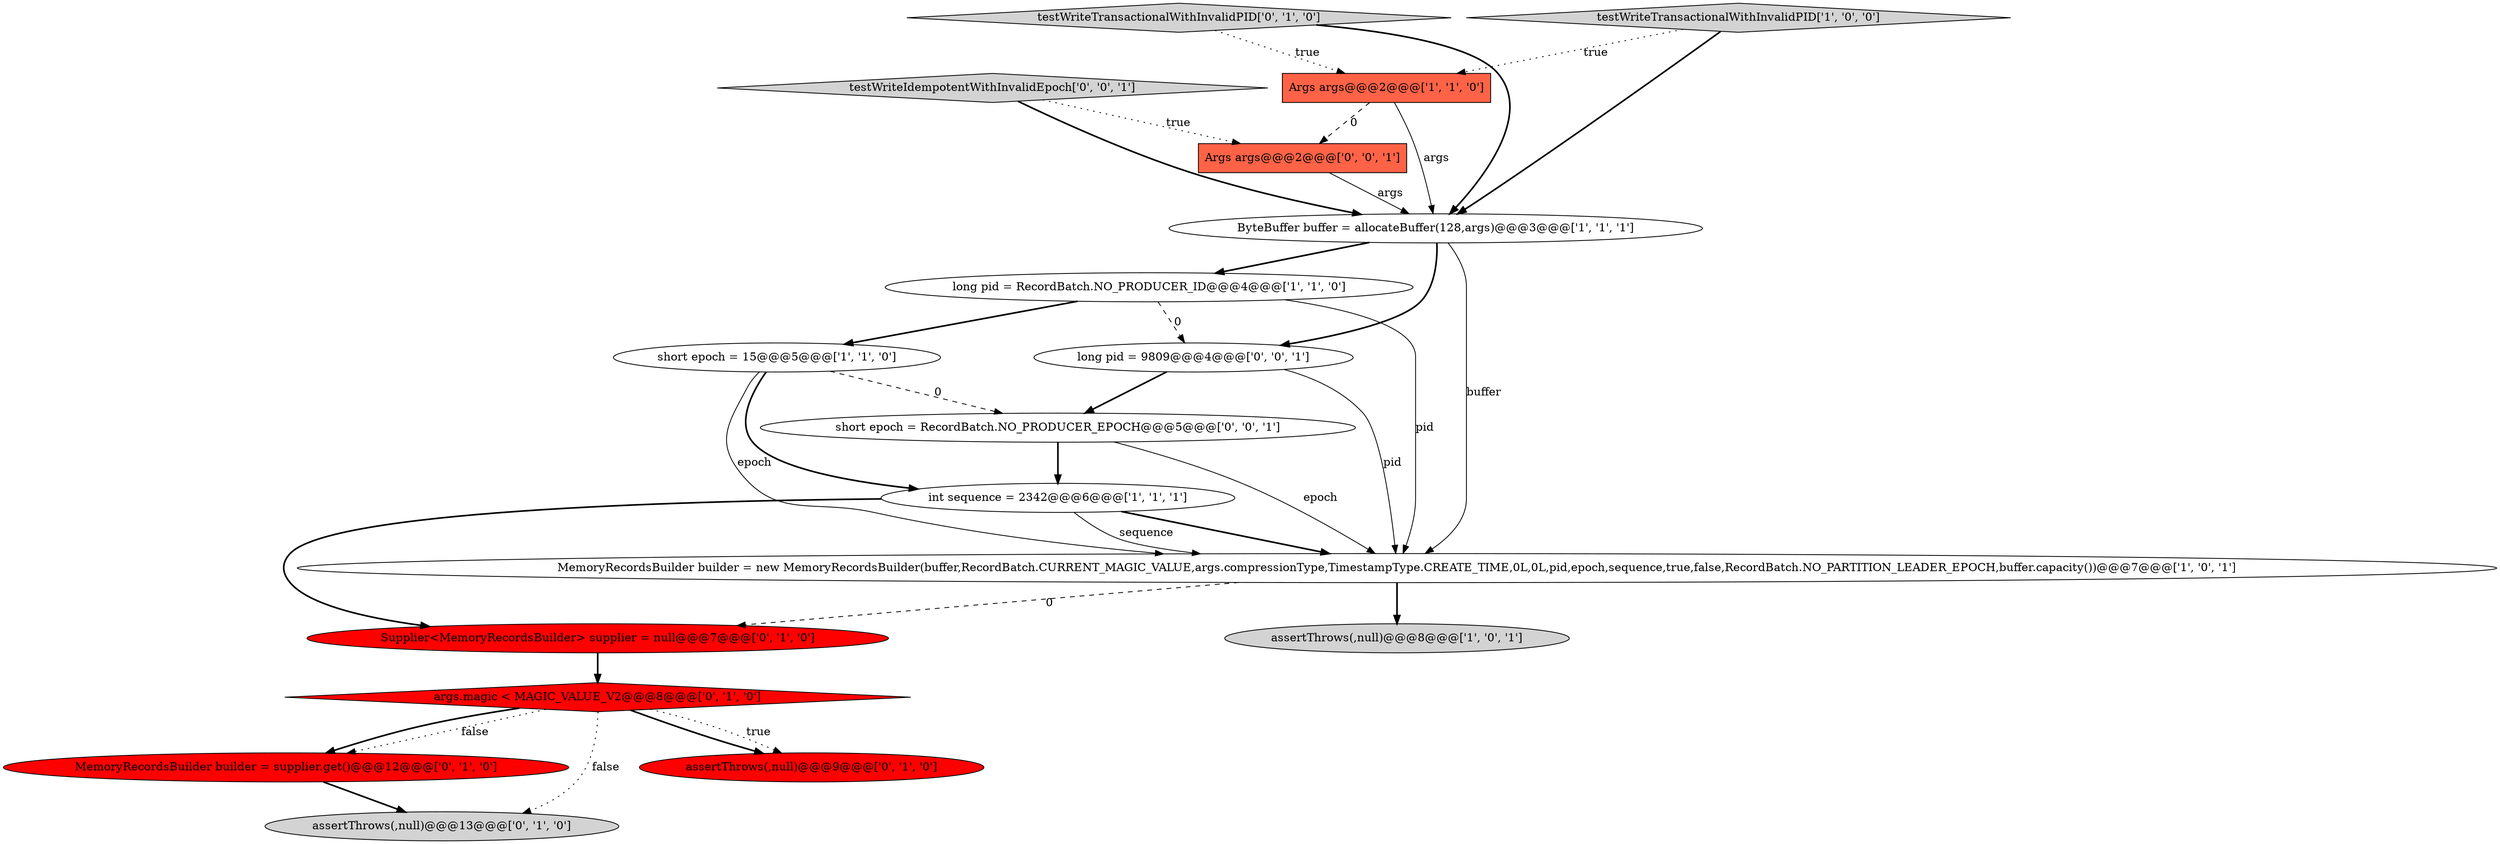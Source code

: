 digraph {
14 [style = filled, label = "testWriteIdempotentWithInvalidEpoch['0', '0', '1']", fillcolor = lightgray, shape = diamond image = "AAA0AAABBB3BBB"];
12 [style = filled, label = "testWriteTransactionalWithInvalidPID['0', '1', '0']", fillcolor = lightgray, shape = diamond image = "AAA0AAABBB2BBB"];
3 [style = filled, label = "assertThrows(,null)@@@8@@@['1', '0', '1']", fillcolor = lightgray, shape = ellipse image = "AAA0AAABBB1BBB"];
16 [style = filled, label = "short epoch = RecordBatch.NO_PRODUCER_EPOCH@@@5@@@['0', '0', '1']", fillcolor = white, shape = ellipse image = "AAA0AAABBB3BBB"];
4 [style = filled, label = "short epoch = 15@@@5@@@['1', '1', '0']", fillcolor = white, shape = ellipse image = "AAA0AAABBB1BBB"];
11 [style = filled, label = "MemoryRecordsBuilder builder = supplier.get()@@@12@@@['0', '1', '0']", fillcolor = red, shape = ellipse image = "AAA1AAABBB2BBB"];
1 [style = filled, label = "ByteBuffer buffer = allocateBuffer(128,args)@@@3@@@['1', '1', '1']", fillcolor = white, shape = ellipse image = "AAA0AAABBB1BBB"];
9 [style = filled, label = "assertThrows(,null)@@@13@@@['0', '1', '0']", fillcolor = lightgray, shape = ellipse image = "AAA0AAABBB2BBB"];
10 [style = filled, label = "args.magic < MAGIC_VALUE_V2@@@8@@@['0', '1', '0']", fillcolor = red, shape = diamond image = "AAA1AAABBB2BBB"];
0 [style = filled, label = "Args args@@@2@@@['1', '1', '0']", fillcolor = tomato, shape = box image = "AAA0AAABBB1BBB"];
8 [style = filled, label = "assertThrows(,null)@@@9@@@['0', '1', '0']", fillcolor = red, shape = ellipse image = "AAA1AAABBB2BBB"];
7 [style = filled, label = "MemoryRecordsBuilder builder = new MemoryRecordsBuilder(buffer,RecordBatch.CURRENT_MAGIC_VALUE,args.compressionType,TimestampType.CREATE_TIME,0L,0L,pid,epoch,sequence,true,false,RecordBatch.NO_PARTITION_LEADER_EPOCH,buffer.capacity())@@@7@@@['1', '0', '1']", fillcolor = white, shape = ellipse image = "AAA0AAABBB1BBB"];
15 [style = filled, label = "long pid = 9809@@@4@@@['0', '0', '1']", fillcolor = white, shape = ellipse image = "AAA0AAABBB3BBB"];
6 [style = filled, label = "int sequence = 2342@@@6@@@['1', '1', '1']", fillcolor = white, shape = ellipse image = "AAA0AAABBB1BBB"];
13 [style = filled, label = "Supplier<MemoryRecordsBuilder> supplier = null@@@7@@@['0', '1', '0']", fillcolor = red, shape = ellipse image = "AAA1AAABBB2BBB"];
2 [style = filled, label = "long pid = RecordBatch.NO_PRODUCER_ID@@@4@@@['1', '1', '0']", fillcolor = white, shape = ellipse image = "AAA0AAABBB1BBB"];
5 [style = filled, label = "testWriteTransactionalWithInvalidPID['1', '0', '0']", fillcolor = lightgray, shape = diamond image = "AAA0AAABBB1BBB"];
17 [style = filled, label = "Args args@@@2@@@['0', '0', '1']", fillcolor = tomato, shape = box image = "AAA0AAABBB3BBB"];
13->10 [style = bold, label=""];
10->8 [style = dotted, label="true"];
15->7 [style = solid, label="pid"];
4->16 [style = dashed, label="0"];
4->6 [style = bold, label=""];
1->15 [style = bold, label=""];
16->6 [style = bold, label=""];
6->7 [style = solid, label="sequence"];
0->1 [style = solid, label="args"];
5->0 [style = dotted, label="true"];
11->9 [style = bold, label=""];
12->1 [style = bold, label=""];
2->4 [style = bold, label=""];
17->1 [style = solid, label="args"];
16->7 [style = solid, label="epoch"];
15->16 [style = bold, label=""];
0->17 [style = dashed, label="0"];
7->3 [style = bold, label=""];
14->1 [style = bold, label=""];
2->15 [style = dashed, label="0"];
14->17 [style = dotted, label="true"];
5->1 [style = bold, label=""];
4->7 [style = solid, label="epoch"];
10->11 [style = dotted, label="false"];
10->8 [style = bold, label=""];
6->13 [style = bold, label=""];
1->7 [style = solid, label="buffer"];
7->13 [style = dashed, label="0"];
12->0 [style = dotted, label="true"];
10->9 [style = dotted, label="false"];
1->2 [style = bold, label=""];
6->7 [style = bold, label=""];
10->11 [style = bold, label=""];
2->7 [style = solid, label="pid"];
}
